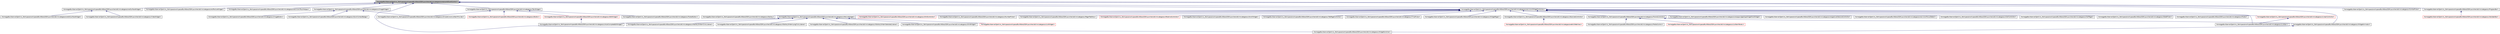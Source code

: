digraph G
{
  edge [fontname="Helvetica",fontsize="10",labelfontname="Helvetica",labelfontsize="10"];
  node [fontname="Helvetica",fontsize="10",shape=record];
  Node1 [label="/home/gpdbuildserver3/Jenkins_Workspace/workspace/BuildGaia2SDKLauncher/sdk/include/gaia/core/event/EventControl.h",height=0.2,width=0.4,color="black", fillcolor="grey75", style="filled" fontcolor="black"];
  Node1 -> Node2 [dir=back,color="midnightblue",fontsize="10",style="solid",fontname="Helvetica"];
  Node2 [label="/home/gpdbuildserver3/Jenkins_Workspace/workspace/BuildGaia2SDKLauncher/sdk/include/gaia/core/SurfaceWidget.h",height=0.2,width=0.4,color="black", fillcolor="white", style="filled",URL="$d9/d62/_surface_widget_8h.html"];
  Node2 -> Node3 [dir=back,color="midnightblue",fontsize="10",style="solid",fontname="Helvetica"];
  Node3 [label="/home/gpdbuildserver3/Jenkins_Workspace/workspace/BuildGaia2SDKLauncher/sdk/include/gaia/core/GLSurfaceWidget.h",height=0.2,width=0.4,color="black", fillcolor="white", style="filled",URL="$d0/d01/_g_l_surface_widget_8h.html"];
  Node2 -> Node4 [dir=back,color="midnightblue",fontsize="10",style="solid",fontname="Helvetica"];
  Node4 [label="/home/gpdbuildserver3/Jenkins_Workspace/workspace/BuildGaia2SDKLauncher/sdk/include/gaia/ui/VideoWidget.h",height=0.2,width=0.4,color="black", fillcolor="white", style="filled",URL="$d4/db3/_video_widget_8h.html"];
  Node1 -> Node5 [dir=back,color="midnightblue",fontsize="10",style="solid",fontname="Helvetica"];
  Node5 [label="/home/gpdbuildserver3/Jenkins_Workspace/workspace/BuildGaia2SDKLauncher/sdk/include/gaia/core/TextureWidget.h",height=0.2,width=0.4,color="black", fillcolor="white", style="filled",URL="$d0/d0a/_texture_widget_8h.html"];
  Node1 -> Node6 [dir=back,color="midnightblue",fontsize="10",style="solid",fontname="Helvetica"];
  Node6 [label="/home/gpdbuildserver3/Jenkins_Workspace/workspace/BuildGaia2SDKLauncher/sdk/include/gaia/core/vision/TouchHelper.h",height=0.2,width=0.4,color="black", fillcolor="white", style="filled",URL="$d7/dca/_touch_helper_8h.html"];
  Node1 -> Node7 [dir=back,color="midnightblue",fontsize="10",style="solid",fontname="Helvetica"];
  Node7 [label="/home/gpdbuildserver3/Jenkins_Workspace/workspace/BuildGaia2SDKLauncher/sdk/include/gaia/core/vision/WidgetController.h",height=0.2,width=0.4,color="black", fillcolor="white", style="filled",URL="$d6/d52/_widget_controller_8h.html"];
  Node7 -> Node8 [dir=back,color="midnightblue",fontsize="10",style="solid",fontname="Helvetica"];
  Node8 [label="/home/gpdbuildserver3/Jenkins_Workspace/workspace/BuildGaia2SDKLauncher/sdk/include/gaia/core/appwidget/AppWidgetHostWidget.h",height=0.2,width=0.4,color="black", fillcolor="white", style="filled",URL="$d7/ddb/_app_widget_host_widget_8h.html"];
  Node7 -> Node9 [dir=back,color="midnightblue",fontsize="10",style="solid",fontname="Helvetica"];
  Node9 [label="/home/gpdbuildserver3/Jenkins_Workspace/workspace/BuildGaia2SDKLauncher/sdk/include/gaia/core/gesture/GestureController.h",height=0.2,width=0.4,color="black", fillcolor="white", style="filled",URL="$db/d7b/_gesture_controller_8h.html"];
  Node7 -> Node10 [dir=back,color="midnightblue",fontsize="10",style="solid",fontname="Helvetica"];
  Node10 [label="/home/gpdbuildserver3/Jenkins_Workspace/workspace/BuildGaia2SDKLauncher/sdk/include/gaia/core/vision/FocusDetect.h",height=0.2,width=0.4,color="black", fillcolor="white", style="filled",URL="$dd/db5/_focus_detect_8h.html"];
  Node7 -> Node11 [dir=back,color="midnightblue",fontsize="10",style="solid",fontname="Helvetica"];
  Node11 [label="/home/gpdbuildserver3/Jenkins_Workspace/workspace/BuildGaia2SDKLauncher/sdk/include/gaia/ui/AbsListWidget.h",height=0.2,width=0.4,color="black", fillcolor="white", style="filled",URL="$d1/d14/_abs_list_widget_8h.html"];
  Node11 -> Node12 [dir=back,color="midnightblue",fontsize="10",style="solid",fontname="Helvetica"];
  Node12 [label="/home/gpdbuildserver3/Jenkins_Workspace/workspace/BuildGaia2SDKLauncher/sdk/include/gaia/ui/AutoCompleteEditWidget.h",height=0.2,width=0.4,color="black", fillcolor="white", style="filled",URL="$d4/da1/_auto_complete_edit_widget_8h.html"];
  Node11 -> Node13 [dir=back,color="midnightblue",fontsize="10",style="solid",fontname="Helvetica"];
  Node13 [label="/home/gpdbuildserver3/Jenkins_Workspace/workspace/BuildGaia2SDKLauncher/sdk/include/gaia/ui/GridWidget.h",height=0.2,width=0.4,color="black", fillcolor="white", style="filled",URL="$df/d36/_grid_widget_8h.html"];
  Node11 -> Node14 [dir=back,color="midnightblue",fontsize="10",style="solid",fontname="Helvetica"];
  Node14 [label="/home/gpdbuildserver3/Jenkins_Workspace/workspace/BuildGaia2SDKLauncher/sdk/include/gaia/ui/IGalleryOnItemClickListener.h",height=0.2,width=0.4,color="black", fillcolor="white", style="filled",URL="$dd/dc5/_i_gallery_on_item_click_listener_8h.html"];
  Node11 -> Node15 [dir=back,color="midnightblue",fontsize="10",style="solid",fontname="Helvetica"];
  Node15 [label="/home/gpdbuildserver3/Jenkins_Workspace/workspace/BuildGaia2SDKLauncher/sdk/include/gaia/ui/IGalleryOnItemLongClickListener.h",height=0.2,width=0.4,color="black", fillcolor="white", style="filled",URL="$dd/dca/_i_gallery_on_item_long_click_listener_8h.html"];
  Node11 -> Node16 [dir=back,color="midnightblue",fontsize="10",style="solid",fontname="Helvetica"];
  Node16 [label="/home/gpdbuildserver3/Jenkins_Workspace/workspace/BuildGaia2SDKLauncher/sdk/include/gaia/ui/IGalleryOnItemSelectedListener.h",height=0.2,width=0.4,color="black", fillcolor="white", style="filled",URL="$d5/da5/_i_gallery_on_item_selected_listener_8h.html"];
  Node11 -> Node17 [dir=back,color="midnightblue",fontsize="10",style="solid",fontname="Helvetica"];
  Node17 [label="/home/gpdbuildserver3/Jenkins_Workspace/workspace/BuildGaia2SDKLauncher/sdk/include/gaia/ui/ListWidget.h",height=0.2,width=0.4,color="red", fillcolor="white", style="filled",URL="$da/d6c/_list_widget_8h.html"];
  Node7 -> Node18 [dir=back,color="midnightblue",fontsize="10",style="solid",fontname="Helvetica"];
  Node18 [label="/home/gpdbuildserver3/Jenkins_Workspace/workspace/BuildGaia2SDKLauncher/sdk/include/gaia/ui/AbsoluteController.h",height=0.2,width=0.4,color="black", fillcolor="white", style="filled",URL="$db/df1/_absolute_controller_8h.html"];
  Node18 -> Node19 [dir=back,color="midnightblue",fontsize="10",style="solid",fontname="Helvetica"];
  Node19 [label="/home/gpdbuildserver3/Jenkins_Workspace/workspace/BuildGaia2SDKLauncher/sdk/include/gaia/webkit/WebView.h",height=0.2,width=0.4,color="red", fillcolor="white", style="filled",URL="$d6/d10/_web_view_8h.html"];
  Node7 -> Node20 [dir=back,color="midnightblue",fontsize="10",style="solid",fontname="Helvetica"];
  Node20 [label="/home/gpdbuildserver3/Jenkins_Workspace/workspace/BuildGaia2SDKLauncher/sdk/include/gaia/ui/CellController.h",height=0.2,width=0.4,color="black", fillcolor="white", style="filled",URL="$d6/dfe/_cell_controller_8h.html"];
  Node7 -> Node21 [dir=back,color="midnightblue",fontsize="10",style="solid",fontname="Helvetica"];
  Node21 [label="/home/gpdbuildserver3/Jenkins_Workspace/workspace/BuildGaia2SDKLauncher/sdk/include/gaia/ui/CellPager.h",height=0.2,width=0.4,color="black", fillcolor="white", style="filled",URL="$d1/d3f/_cell_pager_8h.html"];
  Node7 -> Node22 [dir=back,color="midnightblue",fontsize="10",style="solid",fontname="Helvetica"];
  Node22 [label="/home/gpdbuildserver3/Jenkins_Workspace/workspace/BuildGaia2SDKLauncher/sdk/include/gaia/ui/DatePicker.h",height=0.2,width=0.4,color="black", fillcolor="white", style="filled",URL="$db/d8c/_date_picker_8h.html"];
  Node7 -> Node23 [dir=back,color="midnightblue",fontsize="10",style="solid",fontname="Helvetica"];
  Node23 [label="/home/gpdbuildserver3/Jenkins_Workspace/workspace/BuildGaia2SDKLauncher/sdk/include/gaia/ui/Footer.h",height=0.2,width=0.4,color="black", fillcolor="white", style="filled",URL="$d6/d61/_footer_8h.html"];
  Node7 -> Node24 [dir=back,color="midnightblue",fontsize="10",style="solid",fontname="Helvetica"];
  Node24 [label="/home/gpdbuildserver3/Jenkins_Workspace/workspace/BuildGaia2SDKLauncher/sdk/include/gaia/ui/FrameController.h",height=0.2,width=0.4,color="black", fillcolor="white", style="filled",URL="$d1/d40/_frame_controller_8h.html"];
  Node24 -> Node25 [dir=back,color="midnightblue",fontsize="10",style="solid",fontname="Helvetica"];
  Node25 [label="/home/gpdbuildserver3/Jenkins_Workspace/workspace/BuildGaia2SDKLauncher/sdk/include/gaia/ui/ListItemPanels.h",height=0.2,width=0.4,color="red", fillcolor="white", style="filled",URL="$d6/d77/_list_item_panels_8h.html"];
  Node24 -> Node26 [dir=back,color="midnightblue",fontsize="10",style="solid",fontname="Helvetica"];
  Node26 [label="/home/gpdbuildserver3/Jenkins_Workspace/workspace/BuildGaia2SDKLauncher/sdk/include/gaia/ui/MediaControl.h",height=0.2,width=0.4,color="black", fillcolor="white", style="filled",URL="$d0/d59/_media_control_8h.html"];
  Node24 -> Node27 [dir=back,color="midnightblue",fontsize="10",style="solid",fontname="Helvetica"];
  Node27 [label="/home/gpdbuildserver3/Jenkins_Workspace/workspace/BuildGaia2SDKLauncher/sdk/include/gaia/ui/WidgetAnimator.h",height=0.2,width=0.4,color="black", fillcolor="white", style="filled",URL="$d5/d80/_widget_animator_8h.html"];
  Node27 -> Node28 [dir=back,color="midnightblue",fontsize="10",style="solid",fontname="Helvetica"];
  Node28 [label="/home/gpdbuildserver3/Jenkins_Workspace/workspace/BuildGaia2SDKLauncher/sdk/include/gaia/ui/WidgetSwitcher.h",height=0.2,width=0.4,color="black", fillcolor="white", style="filled",URL="$dd/de8/_widget_switcher_8h.html"];
  Node7 -> Node29 [dir=back,color="midnightblue",fontsize="10",style="solid",fontname="Helvetica"];
  Node29 [label="/home/gpdbuildserver3/Jenkins_Workspace/workspace/BuildGaia2SDKLauncher/sdk/include/gaia/ui/Gallery.h",height=0.2,width=0.4,color="black", fillcolor="white", style="filled",URL="$d7/d30/_gallery_8h.html"];
  Node7 -> Node30 [dir=back,color="midnightblue",fontsize="10",style="solid",fontname="Helvetica"];
  Node30 [label="/home/gpdbuildserver3/Jenkins_Workspace/workspace/BuildGaia2SDKLauncher/sdk/include/gaia/ui/GridController.h",height=0.2,width=0.4,color="red", fillcolor="white", style="filled",URL="$d5/db2/_grid_controller_8h.html"];
  Node7 -> Node31 [dir=back,color="midnightblue",fontsize="10",style="solid",fontname="Helvetica"];
  Node31 [label="/home/gpdbuildserver3/Jenkins_Workspace/workspace/BuildGaia2SDKLauncher/sdk/include/gaia/ui/LinearController.h",height=0.2,width=0.4,color="red", fillcolor="white", style="filled",URL="$d7/d74/_linear_controller_8h.html"];
  Node31 -> Node32 [dir=back,color="midnightblue",fontsize="10",style="solid",fontname="Helvetica"];
  Node32 [label="/home/gpdbuildserver3/Jenkins_Workspace/workspace/BuildGaia2SDKLauncher/sdk/include/gaia/ui/ListItem.h",height=0.2,width=0.4,color="black", fillcolor="white", style="filled",URL="$de/d15/_list_item_8h.html"];
  Node7 -> Node32 [dir=back,color="midnightblue",fontsize="10",style="solid",fontname="Helvetica"];
  Node7 -> Node33 [dir=back,color="midnightblue",fontsize="10",style="solid",fontname="Helvetica"];
  Node33 [label="/home/gpdbuildserver3/Jenkins_Workspace/workspace/BuildGaia2SDKLauncher/sdk/include/gaia/ui/NumberPicker.h",height=0.2,width=0.4,color="black", fillcolor="white", style="filled",URL="$df/d14/_number_picker_8h.html"];
  Node7 -> Node34 [dir=back,color="midnightblue",fontsize="10",style="solid",fontname="Helvetica"];
  Node34 [label="/home/gpdbuildserver3/Jenkins_Workspace/workspace/BuildGaia2SDKLauncher/sdk/include/gaia/ui/PagerTabStrip.h",height=0.2,width=0.4,color="black", fillcolor="white", style="filled",URL="$d9/d1f/_pager_tab_strip_8h.html"];
  Node7 -> Node35 [dir=back,color="midnightblue",fontsize="10",style="solid",fontname="Helvetica"];
  Node35 [label="/home/gpdbuildserver3/Jenkins_Workspace/workspace/BuildGaia2SDKLauncher/sdk/include/gaia/ui/RelativeController.h",height=0.2,width=0.4,color="red", fillcolor="white", style="filled",URL="$d8/dc0/_relative_controller_8h.html"];
  Node7 -> Node36 [dir=back,color="midnightblue",fontsize="10",style="solid",fontname="Helvetica"];
  Node36 [label="/home/gpdbuildserver3/Jenkins_Workspace/workspace/BuildGaia2SDKLauncher/sdk/include/gaia/ui/ScrollWidget.h",height=0.2,width=0.4,color="black", fillcolor="white", style="filled",URL="$d8/d72/_scroll_widget_8h.html"];
  Node7 -> Node37 [dir=back,color="midnightblue",fontsize="10",style="solid",fontname="Helvetica"];
  Node37 [label="/home/gpdbuildserver3/Jenkins_Workspace/workspace/BuildGaia2SDKLauncher/sdk/include/gaia/ui/TabPageController.h",height=0.2,width=0.4,color="black", fillcolor="white", style="filled",URL="$df/db6/_tab_page_controller_8h.html"];
  Node7 -> Node38 [dir=back,color="midnightblue",fontsize="10",style="solid",fontname="Helvetica"];
  Node38 [label="/home/gpdbuildserver3/Jenkins_Workspace/workspace/BuildGaia2SDKLauncher/sdk/include/gaia/ui/TimePicker.h",height=0.2,width=0.4,color="black", fillcolor="white", style="filled",URL="$d5/d8f/_time_picker_8h.html"];
  Node7 -> Node39 [dir=back,color="midnightblue",fontsize="10",style="solid",fontname="Helvetica"];
  Node39 [label="/home/gpdbuildserver3/Jenkins_Workspace/workspace/BuildGaia2SDKLauncher/sdk/include/gaia/ui/WidgetPager.h",height=0.2,width=0.4,color="black", fillcolor="white", style="filled",URL="$d4/da9/_widget_pager_8h.html"];
  Node1 -> Node40 [dir=back,color="midnightblue",fontsize="10",style="solid",fontname="Helvetica"];
  Node40 [label="/home/gpdbuildserver3/Jenkins_Workspace/workspace/BuildGaia2SDKLauncher/sdk/include/gaia/ui/ComboPicker.h",height=0.2,width=0.4,color="black", fillcolor="white", style="filled",URL="$d3/d9b/_combo_picker_8h.html"];
  Node1 -> Node41 [dir=back,color="midnightblue",fontsize="10",style="solid",fontname="Helvetica"];
  Node41 [label="/home/gpdbuildserver3/Jenkins_Workspace/workspace/BuildGaia2SDKLauncher/sdk/include/gaia/ui/ImageWidget.h",height=0.2,width=0.4,color="black", fillcolor="white", style="filled",URL="$d8/d37/_image_widget_8h.html"];
  Node41 -> Node42 [dir=back,color="midnightblue",fontsize="10",style="solid",fontname="Helvetica"];
  Node42 [label="/home/gpdbuildserver3/Jenkins_Workspace/workspace/BuildGaia2SDKLauncher/sdk/include/gaia/ui/ImageButton.h",height=0.2,width=0.4,color="black", fillcolor="white", style="filled",URL="$de/d70/_image_button_8h.html"];
  Node41 -> Node43 [dir=back,color="midnightblue",fontsize="10",style="solid",fontname="Helvetica"];
  Node43 [label="/home/gpdbuildserver3/Jenkins_Workspace/workspace/BuildGaia2SDKLauncher/sdk/include/gaia/ui/QuickContactBadge.h",height=0.2,width=0.4,color="black", fillcolor="white", style="filled",URL="$d1/de8/_quick_contact_badge_8h.html"];
  Node41 -> Node44 [dir=back,color="midnightblue",fontsize="10",style="solid",fontname="Helvetica"];
  Node44 [label="/home/gpdbuildserver3/Jenkins_Workspace/workspace/BuildGaia2SDKLauncher/sdk/include/gaia/ui/SimpleCursorListItemProvider.h",height=0.2,width=0.4,color="black", fillcolor="white", style="filled",URL="$db/daf/_simple_cursor_list_item_provider_8h.html"];
  Node1 -> Node45 [dir=back,color="midnightblue",fontsize="10",style="solid",fontname="Helvetica"];
  Node45 [label="/home/gpdbuildserver3/Jenkins_Workspace/workspace/BuildGaia2SDKLauncher/sdk/include/gaia/ui/ProgressBar.h",height=0.2,width=0.4,color="black", fillcolor="white", style="filled",URL="$dd/d9c/_progress_bar_8h.html"];
  Node45 -> Node46 [dir=back,color="midnightblue",fontsize="10",style="solid",fontname="Helvetica"];
  Node46 [label="/home/gpdbuildserver3/Jenkins_Workspace/workspace/BuildGaia2SDKLauncher/sdk/include/gaia/ui/AbsSeekBar.h",height=0.2,width=0.4,color="red", fillcolor="white", style="filled",URL="$db/df3/_abs_seek_bar_8h.html"];
  Node1 -> Node47 [dir=back,color="midnightblue",fontsize="10",style="solid",fontname="Helvetica"];
  Node47 [label="/home/gpdbuildserver3/Jenkins_Workspace/workspace/BuildGaia2SDKLauncher/sdk/include/gaia/ui/TextWidget.h",height=0.2,width=0.4,color="black", fillcolor="white", style="filled",URL="$d8/d13/_text_widget_8h.html"];
  Node47 -> Node48 [dir=back,color="midnightblue",fontsize="10",style="solid",fontname="Helvetica"];
  Node48 [label="/home/gpdbuildserver3/Jenkins_Workspace/workspace/BuildGaia2SDKLauncher/sdk/include/gaia/ui/Button.h",height=0.2,width=0.4,color="red", fillcolor="white", style="filled",URL="$d2/daa/_button_8h.html"];
  Node47 -> Node49 [dir=back,color="midnightblue",fontsize="10",style="solid",fontname="Helvetica"];
  Node49 [label="/home/gpdbuildserver3/Jenkins_Workspace/workspace/BuildGaia2SDKLauncher/sdk/include/gaia/ui/EditWidget.h",height=0.2,width=0.4,color="red", fillcolor="white", style="filled",URL="$d2/d98/_edit_widget_8h.html"];
  Node49 -> Node12 [dir=back,color="midnightblue",fontsize="10",style="solid",fontname="Helvetica"];
  Node47 -> Node50 [dir=back,color="midnightblue",fontsize="10",style="solid",fontname="Helvetica"];
  Node50 [label="/home/gpdbuildserver3/Jenkins_Workspace/workspace/BuildGaia2SDKLauncher/sdk/include/gaia/ui/FooterButton.h",height=0.2,width=0.4,color="black", fillcolor="white", style="filled",URL="$d2/d47/_footer_button_8h.html"];
  Node47 -> Node44 [dir=back,color="midnightblue",fontsize="10",style="solid",fontname="Helvetica"];
  Node1 -> Node27 [dir=back,color="midnightblue",fontsize="10",style="solid",fontname="Helvetica"];
  Node1 -> Node28 [dir=back,color="midnightblue",fontsize="10",style="solid",fontname="Helvetica"];
}
